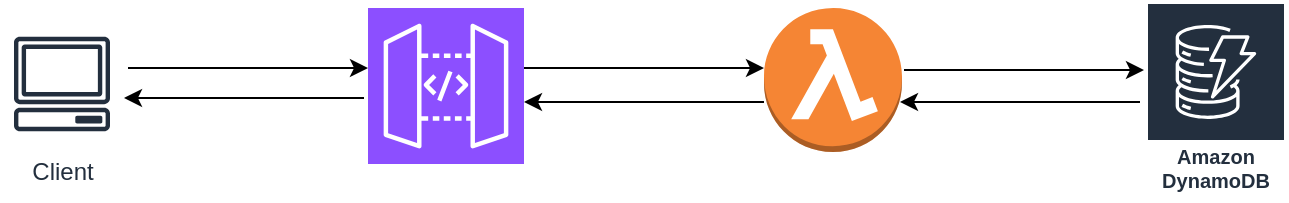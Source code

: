 <mxfile version="24.0.5" type="github">
  <diagram name="Page-1" id="YTnYmw1mMUJIUpLmFBWO">
    <mxGraphModel dx="1050" dy="565" grid="1" gridSize="10" guides="1" tooltips="1" connect="1" arrows="1" fold="1" page="1" pageScale="1" pageWidth="850" pageHeight="1100" math="0" shadow="0">
      <root>
        <mxCell id="0" />
        <mxCell id="1" parent="0" />
        <mxCell id="B_vrhQGyr7TDV83Tpm_S-10" style="edgeStyle=orthogonalEdgeStyle;rounded=0;orthogonalLoop=1;jettySize=auto;html=1;" edge="1" parent="1">
          <mxGeometry relative="1" as="geometry">
            <mxPoint x="98" y="239" as="targetPoint" />
            <mxPoint x="218" y="239" as="sourcePoint" />
          </mxGeometry>
        </mxCell>
        <mxCell id="B_vrhQGyr7TDV83Tpm_S-1" value="" style="sketch=0;points=[[0,0,0],[0.25,0,0],[0.5,0,0],[0.75,0,0],[1,0,0],[0,1,0],[0.25,1,0],[0.5,1,0],[0.75,1,0],[1,1,0],[0,0.25,0],[0,0.5,0],[0,0.75,0],[1,0.25,0],[1,0.5,0],[1,0.75,0]];outlineConnect=0;fontColor=#232F3E;fillColor=#8C4FFF;strokeColor=#ffffff;dashed=0;verticalLabelPosition=bottom;verticalAlign=top;align=center;html=1;fontSize=12;fontStyle=0;aspect=fixed;shape=mxgraph.aws4.resourceIcon;resIcon=mxgraph.aws4.api_gateway;" vertex="1" parent="1">
          <mxGeometry x="220" y="194" width="78" height="78" as="geometry" />
        </mxCell>
        <mxCell id="B_vrhQGyr7TDV83Tpm_S-2" value="" style="outlineConnect=0;dashed=0;verticalLabelPosition=bottom;verticalAlign=top;align=center;html=1;shape=mxgraph.aws3.lambda_function;fillColor=#F58534;gradientColor=none;" vertex="1" parent="1">
          <mxGeometry x="418" y="194" width="69" height="72" as="geometry" />
        </mxCell>
        <mxCell id="B_vrhQGyr7TDV83Tpm_S-3" value="Amazon DynamoDB" style="sketch=0;outlineConnect=0;fontColor=#232F3E;gradientColor=none;strokeColor=#ffffff;fillColor=#232F3E;dashed=0;verticalLabelPosition=middle;verticalAlign=bottom;align=center;html=1;whiteSpace=wrap;fontSize=10;fontStyle=1;spacing=3;shape=mxgraph.aws4.productIcon;prIcon=mxgraph.aws4.dynamodb;" vertex="1" parent="1">
          <mxGeometry x="609" y="191" width="70" height="99" as="geometry" />
        </mxCell>
        <mxCell id="B_vrhQGyr7TDV83Tpm_S-5" style="edgeStyle=orthogonalEdgeStyle;rounded=0;orthogonalLoop=1;jettySize=auto;html=1;" edge="1" parent="1">
          <mxGeometry relative="1" as="geometry">
            <mxPoint x="220" y="224" as="targetPoint" />
            <mxPoint x="100" y="224" as="sourcePoint" />
          </mxGeometry>
        </mxCell>
        <mxCell id="B_vrhQGyr7TDV83Tpm_S-4" value="Client" style="sketch=0;outlineConnect=0;fontColor=#232F3E;gradientColor=none;strokeColor=#232F3E;fillColor=#ffffff;dashed=0;verticalLabelPosition=bottom;verticalAlign=top;align=center;html=1;fontSize=12;fontStyle=0;aspect=fixed;shape=mxgraph.aws4.resourceIcon;resIcon=mxgraph.aws4.client;" vertex="1" parent="1">
          <mxGeometry x="37" y="202" width="60" height="60" as="geometry" />
        </mxCell>
        <mxCell id="B_vrhQGyr7TDV83Tpm_S-11" style="edgeStyle=orthogonalEdgeStyle;rounded=0;orthogonalLoop=1;jettySize=auto;html=1;" edge="1" parent="1">
          <mxGeometry relative="1" as="geometry">
            <mxPoint x="418" y="224" as="targetPoint" />
            <mxPoint x="298" y="224" as="sourcePoint" />
          </mxGeometry>
        </mxCell>
        <mxCell id="B_vrhQGyr7TDV83Tpm_S-12" style="edgeStyle=orthogonalEdgeStyle;rounded=0;orthogonalLoop=1;jettySize=auto;html=1;" edge="1" parent="1">
          <mxGeometry relative="1" as="geometry">
            <mxPoint x="298" y="241" as="targetPoint" />
            <mxPoint x="418" y="241" as="sourcePoint" />
          </mxGeometry>
        </mxCell>
        <mxCell id="B_vrhQGyr7TDV83Tpm_S-13" style="edgeStyle=orthogonalEdgeStyle;rounded=0;orthogonalLoop=1;jettySize=auto;html=1;" edge="1" parent="1">
          <mxGeometry relative="1" as="geometry">
            <mxPoint x="608" y="225" as="targetPoint" />
            <mxPoint x="488" y="225" as="sourcePoint" />
          </mxGeometry>
        </mxCell>
        <mxCell id="B_vrhQGyr7TDV83Tpm_S-14" style="edgeStyle=orthogonalEdgeStyle;rounded=0;orthogonalLoop=1;jettySize=auto;html=1;" edge="1" parent="1">
          <mxGeometry relative="1" as="geometry">
            <mxPoint x="486" y="241" as="targetPoint" />
            <mxPoint x="606" y="241" as="sourcePoint" />
          </mxGeometry>
        </mxCell>
      </root>
    </mxGraphModel>
  </diagram>
</mxfile>
